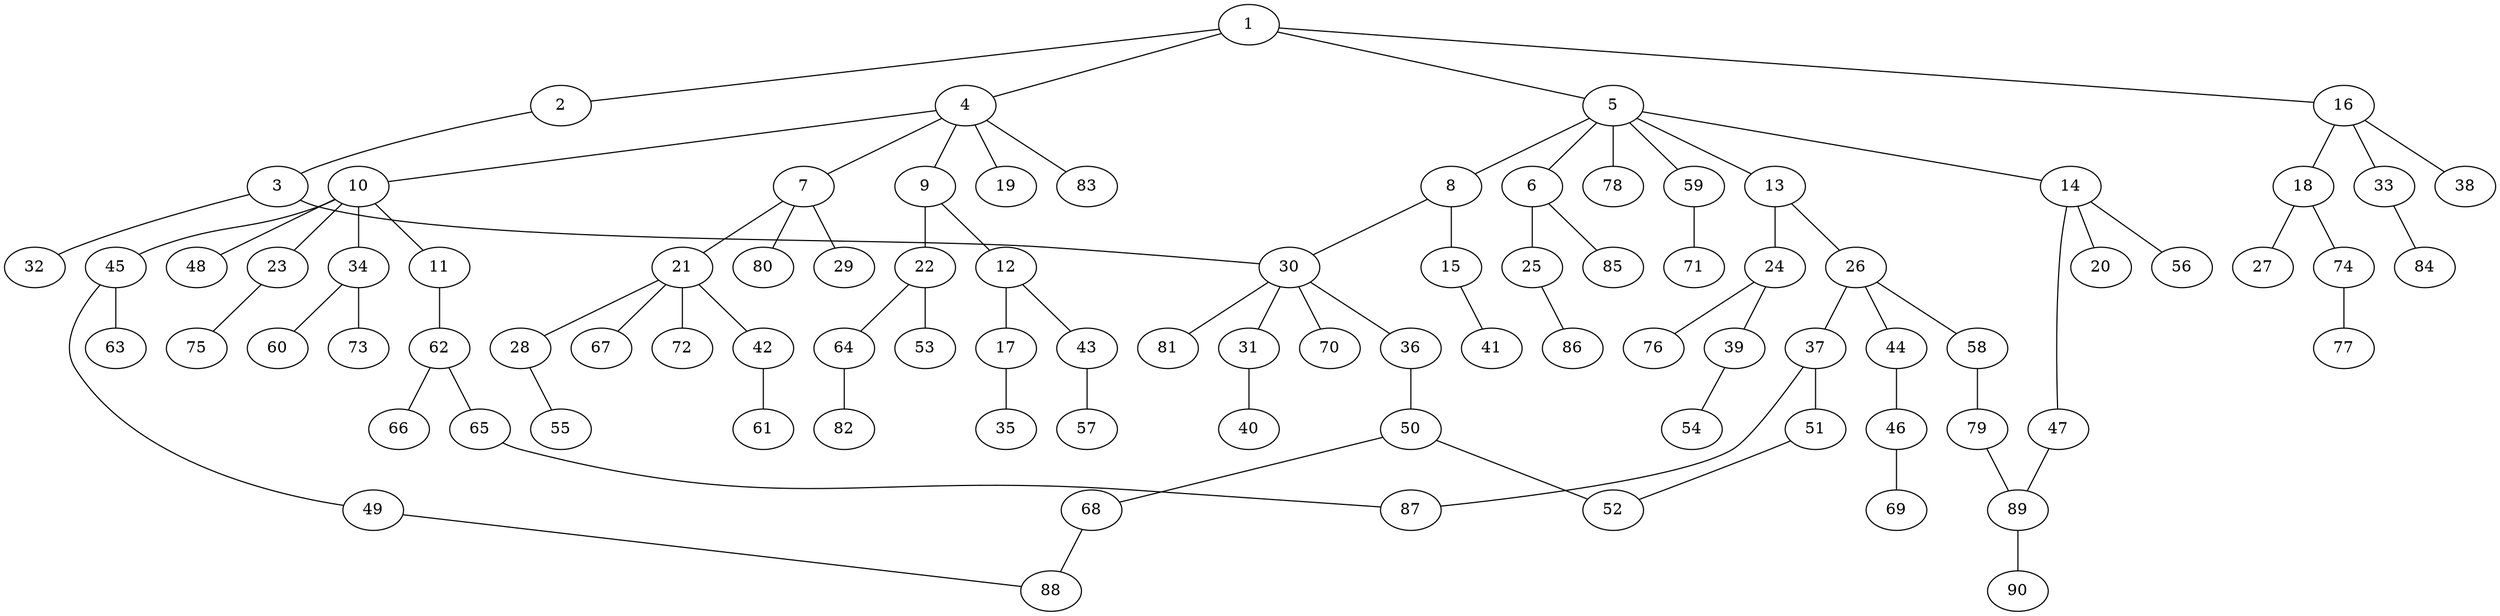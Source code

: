 graph graphname {1--2
1--4
1--5
1--16
2--3
3--30
3--32
4--7
4--9
4--10
4--19
4--83
5--6
5--8
5--13
5--14
5--59
5--78
6--25
6--85
7--21
7--29
7--80
8--15
8--30
9--12
9--22
10--11
10--23
10--34
10--45
10--48
11--62
12--17
12--43
13--24
13--26
14--20
14--47
14--56
15--41
16--18
16--33
16--38
17--35
18--27
18--74
21--28
21--42
21--67
21--72
22--53
22--64
23--75
24--39
24--76
25--86
26--37
26--44
26--58
28--55
30--31
30--36
30--70
30--81
31--40
33--84
34--60
34--73
36--50
37--51
37--87
39--54
42--61
43--57
44--46
45--49
45--63
46--69
47--89
49--88
50--52
50--68
51--52
58--79
59--71
62--65
62--66
64--82
65--87
68--88
74--77
79--89
89--90
}